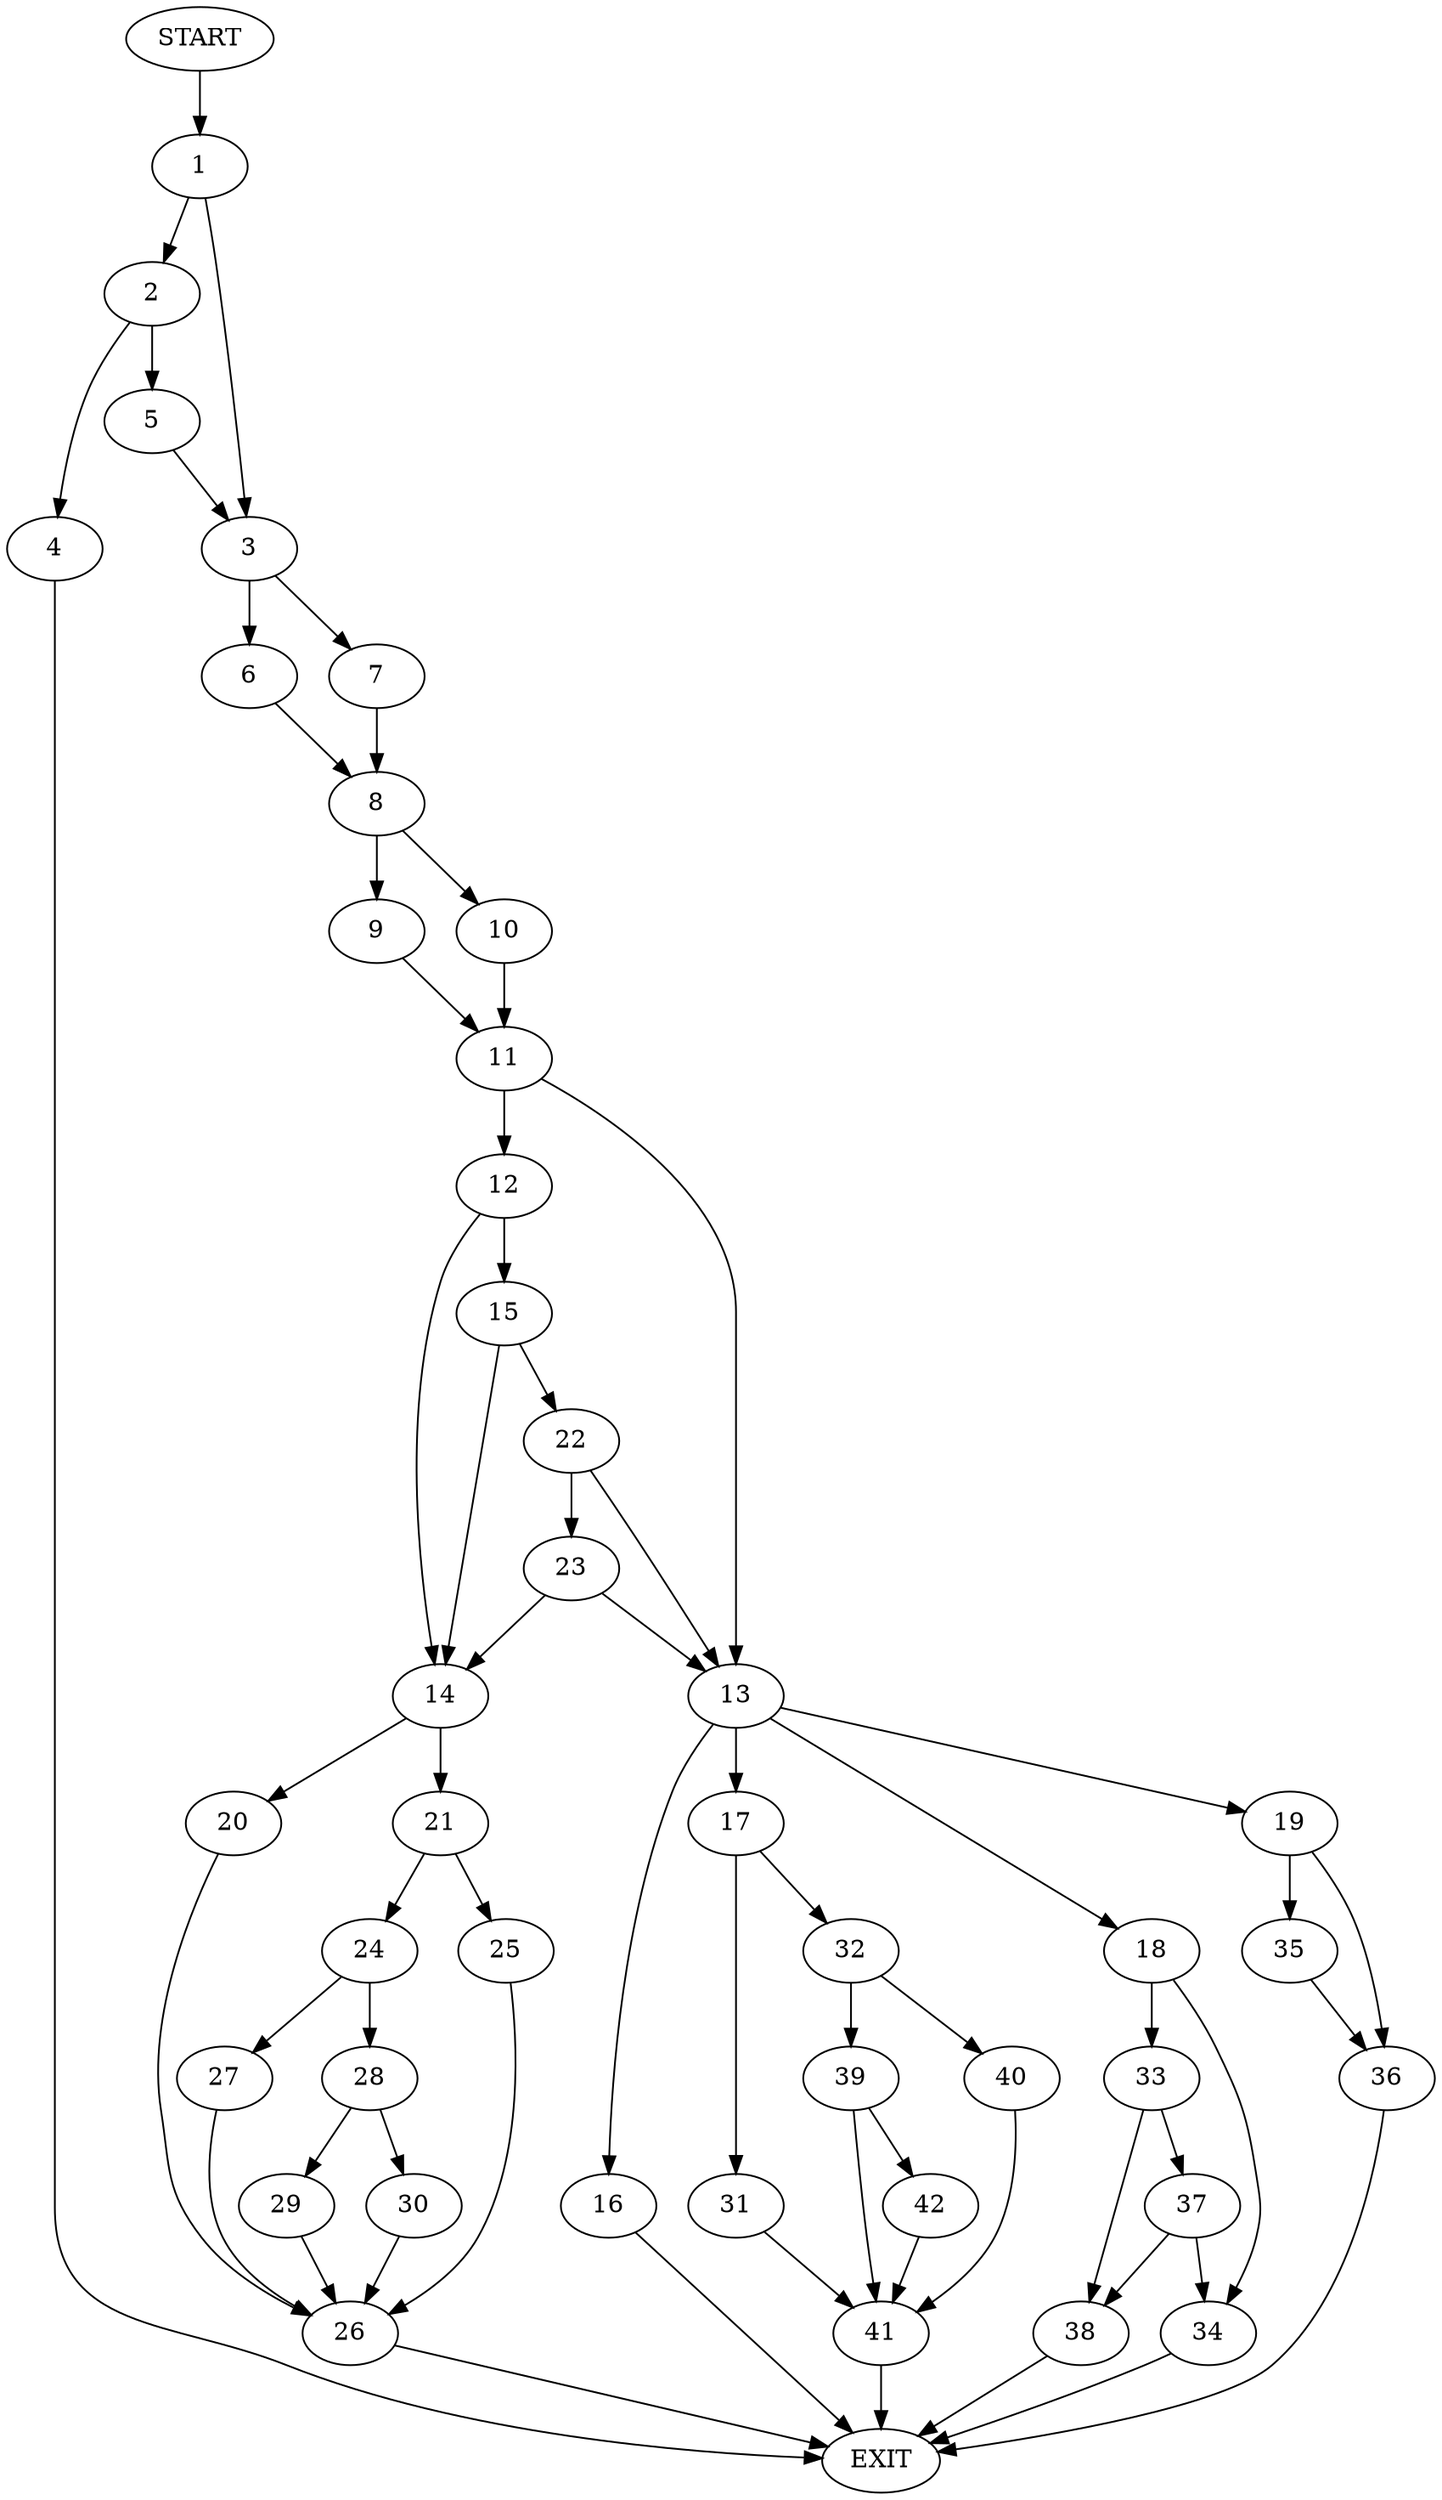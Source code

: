 digraph {
0 [label="START"]
43 [label="EXIT"]
0 -> 1
1 -> 2
1 -> 3
2 -> 4
2 -> 5
3 -> 6
3 -> 7
5 -> 3
4 -> 43
7 -> 8
6 -> 8
8 -> 9
8 -> 10
10 -> 11
9 -> 11
11 -> 12
11 -> 13
12 -> 14
12 -> 15
13 -> 16
13 -> 17
13 -> 18
13 -> 19
14 -> 20
14 -> 21
15 -> 22
15 -> 14
22 -> 23
22 -> 13
23 -> 13
23 -> 14
21 -> 24
21 -> 25
20 -> 26
26 -> 43
25 -> 26
24 -> 27
24 -> 28
28 -> 29
28 -> 30
27 -> 26
29 -> 26
30 -> 26
16 -> 43
17 -> 31
17 -> 32
18 -> 33
18 -> 34
19 -> 35
19 -> 36
34 -> 43
33 -> 37
33 -> 38
38 -> 43
37 -> 38
37 -> 34
32 -> 39
32 -> 40
31 -> 41
39 -> 41
39 -> 42
40 -> 41
41 -> 43
42 -> 41
35 -> 36
36 -> 43
}
